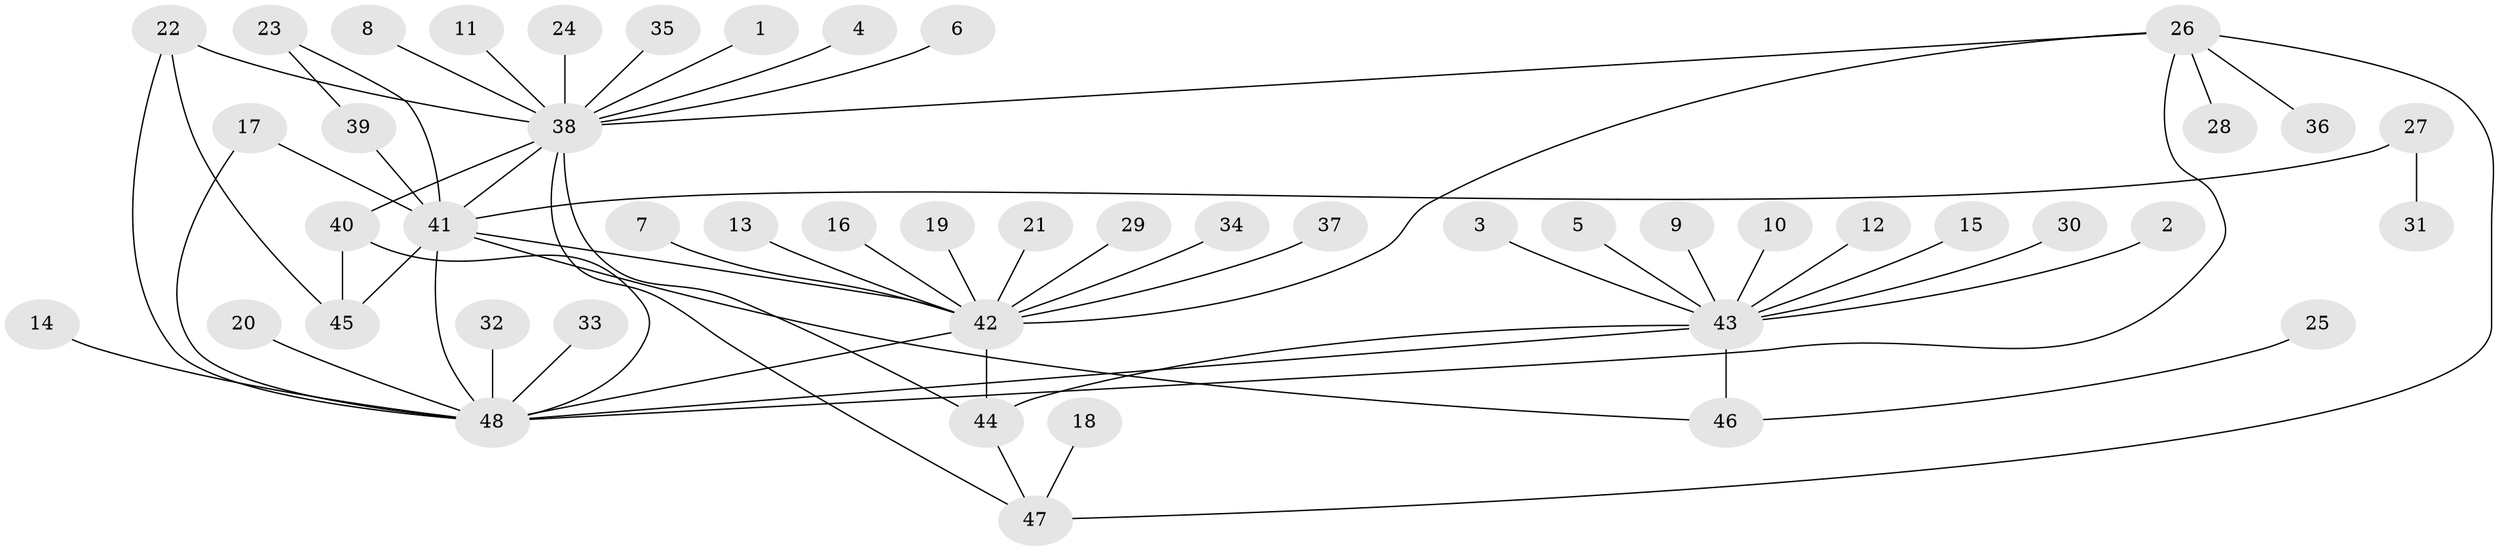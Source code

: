 // original degree distribution, {4: 0.0625, 9: 0.020833333333333332, 2: 0.20833333333333334, 10: 0.010416666666666666, 12: 0.010416666666666666, 1: 0.5416666666666666, 14: 0.010416666666666666, 5: 0.041666666666666664, 8: 0.010416666666666666, 3: 0.07291666666666667, 7: 0.010416666666666666}
// Generated by graph-tools (version 1.1) at 2025/49/03/09/25 03:49:55]
// undirected, 48 vertices, 61 edges
graph export_dot {
graph [start="1"]
  node [color=gray90,style=filled];
  1;
  2;
  3;
  4;
  5;
  6;
  7;
  8;
  9;
  10;
  11;
  12;
  13;
  14;
  15;
  16;
  17;
  18;
  19;
  20;
  21;
  22;
  23;
  24;
  25;
  26;
  27;
  28;
  29;
  30;
  31;
  32;
  33;
  34;
  35;
  36;
  37;
  38;
  39;
  40;
  41;
  42;
  43;
  44;
  45;
  46;
  47;
  48;
  1 -- 38 [weight=1.0];
  2 -- 43 [weight=1.0];
  3 -- 43 [weight=1.0];
  4 -- 38 [weight=1.0];
  5 -- 43 [weight=1.0];
  6 -- 38 [weight=1.0];
  7 -- 42 [weight=1.0];
  8 -- 38 [weight=1.0];
  9 -- 43 [weight=1.0];
  10 -- 43 [weight=1.0];
  11 -- 38 [weight=1.0];
  12 -- 43 [weight=1.0];
  13 -- 42 [weight=1.0];
  14 -- 48 [weight=1.0];
  15 -- 43 [weight=1.0];
  16 -- 42 [weight=1.0];
  17 -- 41 [weight=1.0];
  17 -- 48 [weight=1.0];
  18 -- 47 [weight=1.0];
  19 -- 42 [weight=1.0];
  20 -- 48 [weight=1.0];
  21 -- 42 [weight=1.0];
  22 -- 38 [weight=1.0];
  22 -- 45 [weight=1.0];
  22 -- 48 [weight=1.0];
  23 -- 39 [weight=1.0];
  23 -- 41 [weight=1.0];
  24 -- 38 [weight=1.0];
  25 -- 46 [weight=1.0];
  26 -- 28 [weight=1.0];
  26 -- 36 [weight=1.0];
  26 -- 38 [weight=1.0];
  26 -- 42 [weight=1.0];
  26 -- 47 [weight=1.0];
  26 -- 48 [weight=1.0];
  27 -- 31 [weight=1.0];
  27 -- 41 [weight=1.0];
  29 -- 42 [weight=1.0];
  30 -- 43 [weight=1.0];
  32 -- 48 [weight=1.0];
  33 -- 48 [weight=1.0];
  34 -- 42 [weight=2.0];
  35 -- 38 [weight=1.0];
  37 -- 42 [weight=1.0];
  38 -- 40 [weight=1.0];
  38 -- 41 [weight=1.0];
  38 -- 44 [weight=1.0];
  38 -- 47 [weight=1.0];
  39 -- 41 [weight=1.0];
  40 -- 45 [weight=1.0];
  40 -- 48 [weight=1.0];
  41 -- 42 [weight=1.0];
  41 -- 45 [weight=1.0];
  41 -- 46 [weight=1.0];
  41 -- 48 [weight=1.0];
  42 -- 44 [weight=1.0];
  42 -- 48 [weight=1.0];
  43 -- 44 [weight=1.0];
  43 -- 46 [weight=1.0];
  43 -- 48 [weight=1.0];
  44 -- 47 [weight=1.0];
}
